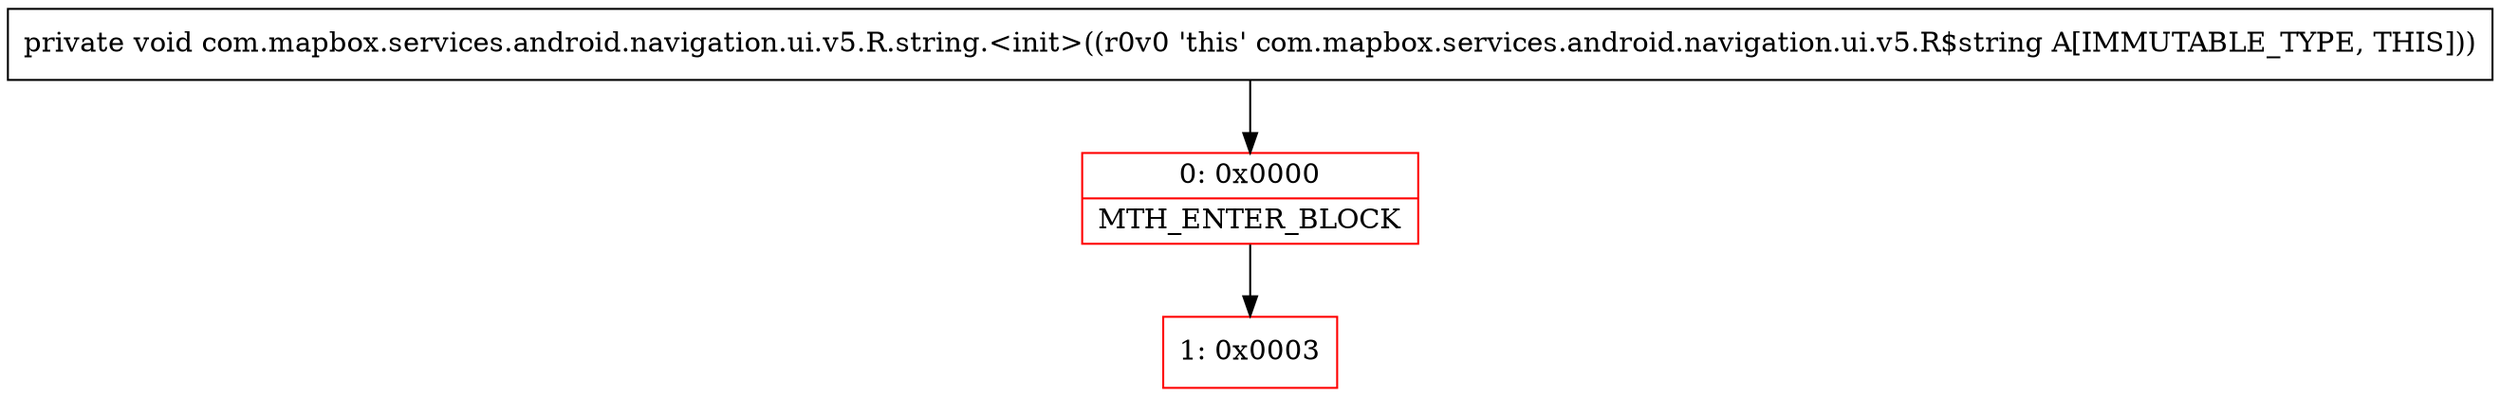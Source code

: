 digraph "CFG forcom.mapbox.services.android.navigation.ui.v5.R.string.\<init\>()V" {
subgraph cluster_Region_747985612 {
label = "R(0)";
node [shape=record,color=blue];
}
Node_0 [shape=record,color=red,label="{0\:\ 0x0000|MTH_ENTER_BLOCK\l}"];
Node_1 [shape=record,color=red,label="{1\:\ 0x0003}"];
MethodNode[shape=record,label="{private void com.mapbox.services.android.navigation.ui.v5.R.string.\<init\>((r0v0 'this' com.mapbox.services.android.navigation.ui.v5.R$string A[IMMUTABLE_TYPE, THIS])) }"];
MethodNode -> Node_0;
Node_0 -> Node_1;
}

